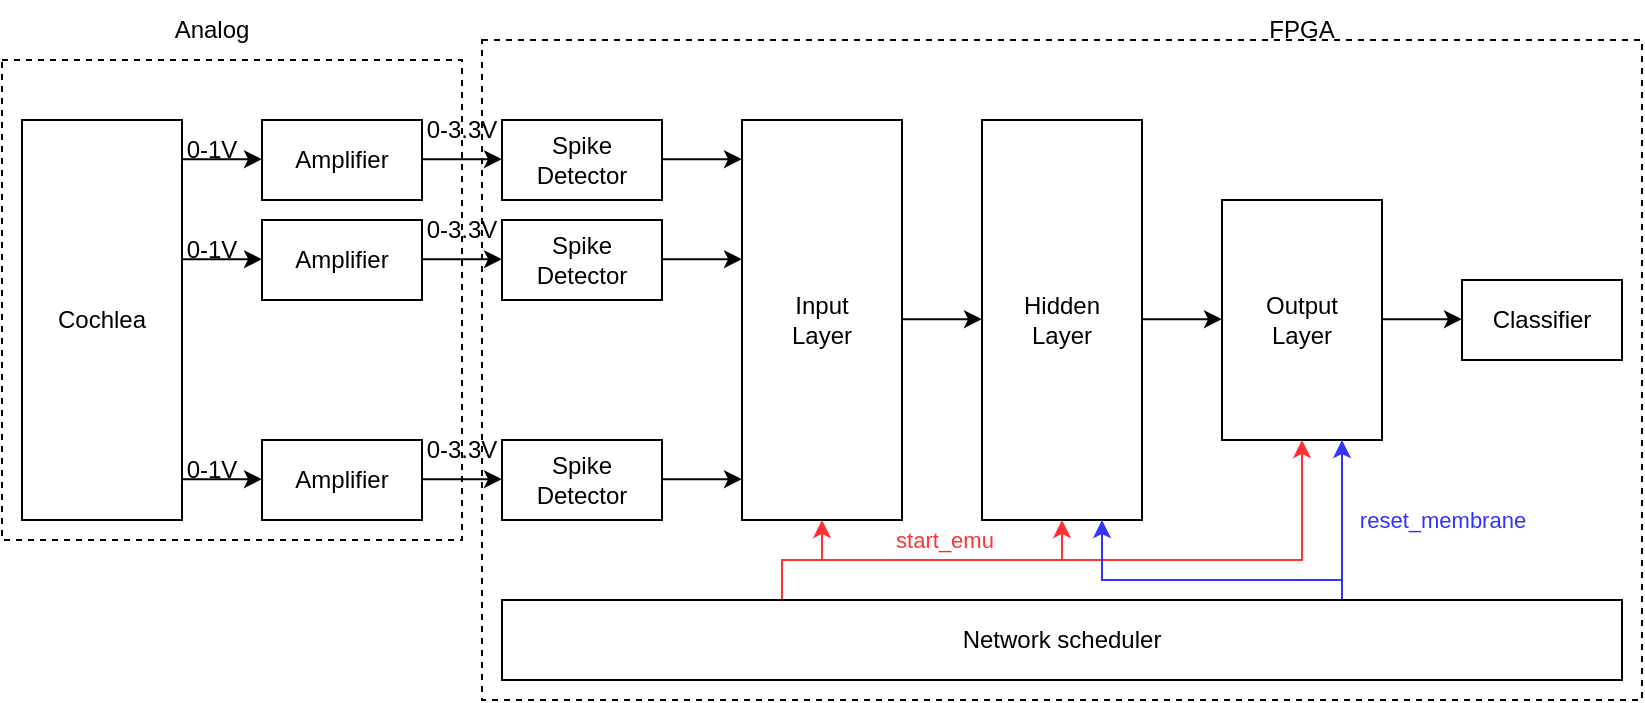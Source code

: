 <mxfile version="27.0.3">
  <diagram name="Page-1" id="igH9SK_E1lYQaZMMIiS4">
    <mxGraphModel dx="1665" dy="456" grid="1" gridSize="10" guides="1" tooltips="1" connect="1" arrows="1" fold="1" page="1" pageScale="1" pageWidth="850" pageHeight="1100" math="0" shadow="0">
      <root>
        <mxCell id="0" />
        <mxCell id="1" parent="0" />
        <mxCell id="8gfVZ6eMb0vD7ggi0uKz-1" value="Cochlea" style="rounded=0;whiteSpace=wrap;html=1;" vertex="1" parent="1">
          <mxGeometry y="120" width="80" height="200" as="geometry" />
        </mxCell>
        <mxCell id="8gfVZ6eMb0vD7ggi0uKz-2" value="&lt;div&gt;Spike&lt;/div&gt;&lt;div&gt;Detector&lt;/div&gt;" style="rounded=0;whiteSpace=wrap;html=1;" vertex="1" parent="1">
          <mxGeometry x="240" y="120" width="80" height="40" as="geometry" />
        </mxCell>
        <mxCell id="8gfVZ6eMb0vD7ggi0uKz-3" value="&lt;div&gt;Spike&lt;/div&gt;&lt;div&gt;Detector&lt;/div&gt;" style="rounded=0;whiteSpace=wrap;html=1;" vertex="1" parent="1">
          <mxGeometry x="240" y="170" width="80" height="40" as="geometry" />
        </mxCell>
        <mxCell id="8gfVZ6eMb0vD7ggi0uKz-4" value="&lt;div&gt;Spike&lt;/div&gt;&lt;div&gt;Detector&lt;/div&gt;" style="rounded=0;whiteSpace=wrap;html=1;" vertex="1" parent="1">
          <mxGeometry x="240" y="280" width="80" height="40" as="geometry" />
        </mxCell>
        <mxCell id="8gfVZ6eMb0vD7ggi0uKz-5" value="&lt;div&gt;Input&lt;/div&gt;&lt;div&gt;Layer&lt;/div&gt;" style="rounded=0;whiteSpace=wrap;html=1;" vertex="1" parent="1">
          <mxGeometry x="360" y="120" width="80" height="200" as="geometry" />
        </mxCell>
        <mxCell id="8gfVZ6eMb0vD7ggi0uKz-6" value="&lt;div&gt;Hidden&lt;/div&gt;&lt;div&gt;Layer&lt;/div&gt;" style="rounded=0;whiteSpace=wrap;html=1;" vertex="1" parent="1">
          <mxGeometry x="480" y="120" width="80" height="200" as="geometry" />
        </mxCell>
        <mxCell id="8gfVZ6eMb0vD7ggi0uKz-7" value="&lt;div&gt;Output&lt;/div&gt;&lt;div&gt;Layer&lt;/div&gt;" style="rounded=0;whiteSpace=wrap;html=1;" vertex="1" parent="1">
          <mxGeometry x="600" y="160" width="80" height="120" as="geometry" />
        </mxCell>
        <mxCell id="8gfVZ6eMb0vD7ggi0uKz-8" value="Classifier" style="rounded=0;whiteSpace=wrap;html=1;" vertex="1" parent="1">
          <mxGeometry x="720" y="200" width="80" height="40" as="geometry" />
        </mxCell>
        <mxCell id="8gfVZ6eMb0vD7ggi0uKz-40" style="edgeStyle=orthogonalEdgeStyle;rounded=0;orthogonalLoop=1;jettySize=auto;html=1;exitX=0.25;exitY=0;exitDx=0;exitDy=0;entryX=0.5;entryY=1;entryDx=0;entryDy=0;strokeColor=#FF3333;" edge="1" parent="1" source="8gfVZ6eMb0vD7ggi0uKz-9" target="8gfVZ6eMb0vD7ggi0uKz-5">
          <mxGeometry relative="1" as="geometry" />
        </mxCell>
        <mxCell id="8gfVZ6eMb0vD7ggi0uKz-41" style="edgeStyle=orthogonalEdgeStyle;rounded=0;orthogonalLoop=1;jettySize=auto;html=1;exitX=0.25;exitY=0;exitDx=0;exitDy=0;entryX=0.5;entryY=1;entryDx=0;entryDy=0;strokeColor=#FF3333;" edge="1" parent="1" source="8gfVZ6eMb0vD7ggi0uKz-9" target="8gfVZ6eMb0vD7ggi0uKz-6">
          <mxGeometry relative="1" as="geometry" />
        </mxCell>
        <mxCell id="8gfVZ6eMb0vD7ggi0uKz-42" style="edgeStyle=orthogonalEdgeStyle;rounded=0;orthogonalLoop=1;jettySize=auto;html=1;exitX=0.25;exitY=0;exitDx=0;exitDy=0;entryX=0.5;entryY=1;entryDx=0;entryDy=0;strokeColor=#FF3333;" edge="1" parent="1" source="8gfVZ6eMb0vD7ggi0uKz-9" target="8gfVZ6eMb0vD7ggi0uKz-7">
          <mxGeometry relative="1" as="geometry">
            <Array as="points">
              <mxPoint x="380" y="340" />
              <mxPoint x="640" y="340" />
            </Array>
          </mxGeometry>
        </mxCell>
        <mxCell id="8gfVZ6eMb0vD7ggi0uKz-43" value="&lt;span style=&quot;color: rgb(255, 51, 51);&quot;&gt;start_emu&lt;/span&gt;" style="edgeLabel;html=1;align=center;verticalAlign=middle;resizable=0;points=[];" vertex="1" connectable="0" parent="8gfVZ6eMb0vD7ggi0uKz-42">
          <mxGeometry x="-0.357" y="1" relative="1" as="geometry">
            <mxPoint x="-9" y="-9" as="offset" />
          </mxGeometry>
        </mxCell>
        <mxCell id="8gfVZ6eMb0vD7ggi0uKz-44" style="edgeStyle=orthogonalEdgeStyle;rounded=0;orthogonalLoop=1;jettySize=auto;html=1;exitX=0.75;exitY=0;exitDx=0;exitDy=0;entryX=0.75;entryY=1;entryDx=0;entryDy=0;strokeColor=#3333FF;" edge="1" parent="1" source="8gfVZ6eMb0vD7ggi0uKz-9" target="8gfVZ6eMb0vD7ggi0uKz-6">
          <mxGeometry relative="1" as="geometry">
            <Array as="points">
              <mxPoint x="660" y="350" />
              <mxPoint x="540" y="350" />
            </Array>
          </mxGeometry>
        </mxCell>
        <mxCell id="8gfVZ6eMb0vD7ggi0uKz-45" style="edgeStyle=orthogonalEdgeStyle;rounded=0;orthogonalLoop=1;jettySize=auto;html=1;exitX=0.75;exitY=0;exitDx=0;exitDy=0;entryX=0.75;entryY=1;entryDx=0;entryDy=0;strokeColor=#3333FF;" edge="1" parent="1" source="8gfVZ6eMb0vD7ggi0uKz-9" target="8gfVZ6eMb0vD7ggi0uKz-7">
          <mxGeometry relative="1" as="geometry" />
        </mxCell>
        <mxCell id="8gfVZ6eMb0vD7ggi0uKz-46" value="&lt;span style=&quot;color: rgb(51, 51, 255);&quot;&gt;reset_membrane&lt;/span&gt;" style="edgeLabel;html=1;align=center;verticalAlign=middle;resizable=0;points=[];" vertex="1" connectable="0" parent="8gfVZ6eMb0vD7ggi0uKz-45">
          <mxGeometry x="0.129" y="-2" relative="1" as="geometry">
            <mxPoint x="48" y="5" as="offset" />
          </mxGeometry>
        </mxCell>
        <mxCell id="8gfVZ6eMb0vD7ggi0uKz-9" value="Network scheduler" style="rounded=0;whiteSpace=wrap;html=1;" vertex="1" parent="1">
          <mxGeometry x="240" y="360" width="560" height="40" as="geometry" />
        </mxCell>
        <mxCell id="8gfVZ6eMb0vD7ggi0uKz-10" value="" style="endArrow=classic;html=1;rounded=0;" edge="1" parent="1">
          <mxGeometry width="50" height="50" relative="1" as="geometry">
            <mxPoint x="200" y="139.58" as="sourcePoint" />
            <mxPoint x="240" y="139.58" as="targetPoint" />
          </mxGeometry>
        </mxCell>
        <mxCell id="8gfVZ6eMb0vD7ggi0uKz-11" value="" style="endArrow=classic;html=1;rounded=0;" edge="1" parent="1">
          <mxGeometry width="50" height="50" relative="1" as="geometry">
            <mxPoint x="200" y="189.58" as="sourcePoint" />
            <mxPoint x="240" y="189.58" as="targetPoint" />
          </mxGeometry>
        </mxCell>
        <mxCell id="8gfVZ6eMb0vD7ggi0uKz-12" value="" style="endArrow=classic;html=1;rounded=0;" edge="1" parent="1">
          <mxGeometry width="50" height="50" relative="1" as="geometry">
            <mxPoint x="200" y="299.58" as="sourcePoint" />
            <mxPoint x="240" y="299.58" as="targetPoint" />
          </mxGeometry>
        </mxCell>
        <mxCell id="8gfVZ6eMb0vD7ggi0uKz-13" value="" style="endArrow=classic;html=1;rounded=0;" edge="1" parent="1">
          <mxGeometry width="50" height="50" relative="1" as="geometry">
            <mxPoint x="320" y="139.58" as="sourcePoint" />
            <mxPoint x="360" y="139.58" as="targetPoint" />
          </mxGeometry>
        </mxCell>
        <mxCell id="8gfVZ6eMb0vD7ggi0uKz-14" value="" style="endArrow=classic;html=1;rounded=0;" edge="1" parent="1">
          <mxGeometry width="50" height="50" relative="1" as="geometry">
            <mxPoint x="320" y="189.58" as="sourcePoint" />
            <mxPoint x="360" y="189.58" as="targetPoint" />
          </mxGeometry>
        </mxCell>
        <mxCell id="8gfVZ6eMb0vD7ggi0uKz-15" value="" style="endArrow=classic;html=1;rounded=0;" edge="1" parent="1">
          <mxGeometry width="50" height="50" relative="1" as="geometry">
            <mxPoint x="320" y="299.58" as="sourcePoint" />
            <mxPoint x="360" y="299.58" as="targetPoint" />
          </mxGeometry>
        </mxCell>
        <mxCell id="8gfVZ6eMb0vD7ggi0uKz-16" value="" style="endArrow=classic;html=1;rounded=0;" edge="1" parent="1">
          <mxGeometry width="50" height="50" relative="1" as="geometry">
            <mxPoint x="440" y="219.58" as="sourcePoint" />
            <mxPoint x="480" y="219.58" as="targetPoint" />
          </mxGeometry>
        </mxCell>
        <mxCell id="8gfVZ6eMb0vD7ggi0uKz-17" value="" style="endArrow=classic;html=1;rounded=0;" edge="1" parent="1">
          <mxGeometry width="50" height="50" relative="1" as="geometry">
            <mxPoint x="560" y="219.58" as="sourcePoint" />
            <mxPoint x="600" y="219.58" as="targetPoint" />
          </mxGeometry>
        </mxCell>
        <mxCell id="8gfVZ6eMb0vD7ggi0uKz-18" value="" style="endArrow=classic;html=1;rounded=0;" edge="1" parent="1">
          <mxGeometry width="50" height="50" relative="1" as="geometry">
            <mxPoint x="680" y="219.58" as="sourcePoint" />
            <mxPoint x="720" y="219.58" as="targetPoint" />
          </mxGeometry>
        </mxCell>
        <mxCell id="8gfVZ6eMb0vD7ggi0uKz-19" value="Amplifier" style="rounded=0;whiteSpace=wrap;html=1;" vertex="1" parent="1">
          <mxGeometry x="120" y="120" width="80" height="40" as="geometry" />
        </mxCell>
        <mxCell id="8gfVZ6eMb0vD7ggi0uKz-20" value="Amplifier" style="rounded=0;whiteSpace=wrap;html=1;" vertex="1" parent="1">
          <mxGeometry x="120" y="170" width="80" height="40" as="geometry" />
        </mxCell>
        <mxCell id="8gfVZ6eMb0vD7ggi0uKz-21" value="Amplifier" style="rounded=0;whiteSpace=wrap;html=1;" vertex="1" parent="1">
          <mxGeometry x="120" y="280" width="80" height="40" as="geometry" />
        </mxCell>
        <mxCell id="8gfVZ6eMb0vD7ggi0uKz-22" value="" style="endArrow=classic;html=1;rounded=0;" edge="1" parent="1">
          <mxGeometry width="50" height="50" relative="1" as="geometry">
            <mxPoint x="80" y="299.58" as="sourcePoint" />
            <mxPoint x="120" y="299.58" as="targetPoint" />
          </mxGeometry>
        </mxCell>
        <mxCell id="8gfVZ6eMb0vD7ggi0uKz-23" value="" style="endArrow=classic;html=1;rounded=0;" edge="1" parent="1">
          <mxGeometry width="50" height="50" relative="1" as="geometry">
            <mxPoint x="80" y="189.58" as="sourcePoint" />
            <mxPoint x="120" y="189.58" as="targetPoint" />
          </mxGeometry>
        </mxCell>
        <mxCell id="8gfVZ6eMb0vD7ggi0uKz-24" value="" style="endArrow=classic;html=1;rounded=0;" edge="1" parent="1">
          <mxGeometry width="50" height="50" relative="1" as="geometry">
            <mxPoint x="80" y="139.58" as="sourcePoint" />
            <mxPoint x="120" y="139.58" as="targetPoint" />
          </mxGeometry>
        </mxCell>
        <mxCell id="8gfVZ6eMb0vD7ggi0uKz-29" value="0-1V" style="text;html=1;align=center;verticalAlign=middle;whiteSpace=wrap;rounded=0;" vertex="1" parent="1">
          <mxGeometry x="80" y="130" width="30" height="10" as="geometry" />
        </mxCell>
        <mxCell id="8gfVZ6eMb0vD7ggi0uKz-30" value="0-1V" style="text;html=1;align=center;verticalAlign=middle;whiteSpace=wrap;rounded=0;" vertex="1" parent="1">
          <mxGeometry x="80" y="180" width="30" height="10" as="geometry" />
        </mxCell>
        <mxCell id="8gfVZ6eMb0vD7ggi0uKz-31" value="0-1V" style="text;html=1;align=center;verticalAlign=middle;whiteSpace=wrap;rounded=0;" vertex="1" parent="1">
          <mxGeometry x="80" y="290" width="30" height="10" as="geometry" />
        </mxCell>
        <mxCell id="8gfVZ6eMb0vD7ggi0uKz-32" value="0-3.3V" style="text;html=1;align=center;verticalAlign=middle;whiteSpace=wrap;rounded=0;" vertex="1" parent="1">
          <mxGeometry x="200" y="120" width="40" height="10" as="geometry" />
        </mxCell>
        <mxCell id="8gfVZ6eMb0vD7ggi0uKz-33" value="0-3.3V" style="text;html=1;align=center;verticalAlign=middle;whiteSpace=wrap;rounded=0;" vertex="1" parent="1">
          <mxGeometry x="200" y="170" width="40" height="10" as="geometry" />
        </mxCell>
        <mxCell id="8gfVZ6eMb0vD7ggi0uKz-34" value="0-3.3V" style="text;html=1;align=center;verticalAlign=middle;whiteSpace=wrap;rounded=0;" vertex="1" parent="1">
          <mxGeometry x="200" y="280" width="40" height="10" as="geometry" />
        </mxCell>
        <mxCell id="8gfVZ6eMb0vD7ggi0uKz-35" value="" style="rounded=0;whiteSpace=wrap;html=1;fillColor=none;strokeColor=default;dashed=1;" vertex="1" parent="1">
          <mxGeometry x="-10" y="90" width="230" height="240" as="geometry" />
        </mxCell>
        <mxCell id="8gfVZ6eMb0vD7ggi0uKz-36" value="" style="rounded=0;whiteSpace=wrap;html=1;fillColor=none;strokeColor=default;dashed=1;" vertex="1" parent="1">
          <mxGeometry x="230" y="80" width="580" height="330" as="geometry" />
        </mxCell>
        <mxCell id="8gfVZ6eMb0vD7ggi0uKz-38" value="Analog" style="text;html=1;align=center;verticalAlign=middle;whiteSpace=wrap;rounded=0;" vertex="1" parent="1">
          <mxGeometry x="65" y="60" width="60" height="30" as="geometry" />
        </mxCell>
        <mxCell id="8gfVZ6eMb0vD7ggi0uKz-39" value="FPGA" style="text;html=1;align=center;verticalAlign=middle;whiteSpace=wrap;rounded=0;" vertex="1" parent="1">
          <mxGeometry x="610" y="60" width="60" height="30" as="geometry" />
        </mxCell>
      </root>
    </mxGraphModel>
  </diagram>
</mxfile>
